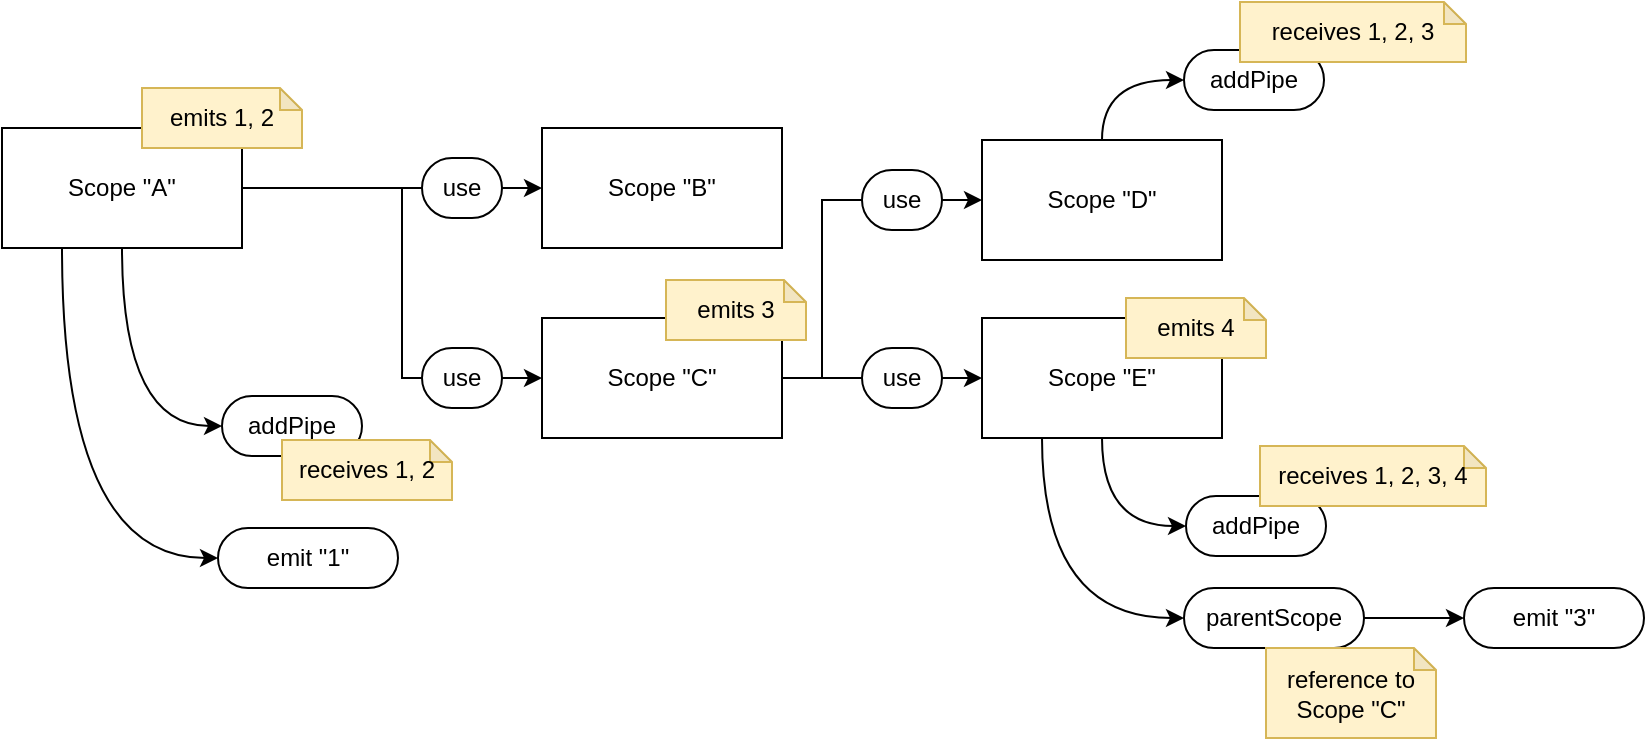 <mxfile version="22.0.2" type="device">
  <diagram name="page-1" id="nTteX_-L-bd6lsjCAH_5">
    <mxGraphModel dx="1594" dy="932" grid="1" gridSize="10" guides="1" tooltips="1" connect="1" arrows="1" fold="1" page="1" pageScale="1" pageWidth="827" pageHeight="1169" math="0" shadow="0">
      <root>
        <mxCell id="0" />
        <mxCell id="1" parent="0" />
        <mxCell id="9eBK2uxRpZhKmENK6tqD-3" value="" style="edgeStyle=orthogonalEdgeStyle;rounded=0;orthogonalLoop=1;jettySize=auto;html=1;exitX=1;exitY=0.5;exitDx=0;exitDy=0;entryX=0;entryY=0.5;entryDx=0;entryDy=0;" edge="1" parent="1" source="0EIq4OgII-BHYrVc7AHv-1" target="9eBK2uxRpZhKmENK6tqD-1">
          <mxGeometry x="0.394" relative="1" as="geometry">
            <mxPoint as="offset" />
          </mxGeometry>
        </mxCell>
        <mxCell id="9eBK2uxRpZhKmENK6tqD-4" style="edgeStyle=orthogonalEdgeStyle;rounded=0;orthogonalLoop=1;jettySize=auto;html=1;exitX=1;exitY=0.5;exitDx=0;exitDy=0;entryX=0;entryY=0.5;entryDx=0;entryDy=0;" edge="1" parent="1" source="0EIq4OgII-BHYrVc7AHv-1" target="9eBK2uxRpZhKmENK6tqD-2">
          <mxGeometry relative="1" as="geometry">
            <Array as="points">
              <mxPoint x="206" y="103" />
              <mxPoint x="206" y="198" />
            </Array>
          </mxGeometry>
        </mxCell>
        <mxCell id="9eBK2uxRpZhKmENK6tqD-20" style="edgeStyle=orthogonalEdgeStyle;rounded=0;orthogonalLoop=1;jettySize=auto;html=1;exitX=0.5;exitY=1;exitDx=0;exitDy=0;entryX=0;entryY=0.5;entryDx=0;entryDy=0;curved=1;" edge="1" parent="1" source="0EIq4OgII-BHYrVc7AHv-1" target="9eBK2uxRpZhKmENK6tqD-13">
          <mxGeometry relative="1" as="geometry">
            <mxPoint x="86" y="148" as="sourcePoint" />
          </mxGeometry>
        </mxCell>
        <mxCell id="9eBK2uxRpZhKmENK6tqD-42" style="edgeStyle=orthogonalEdgeStyle;rounded=0;orthogonalLoop=1;jettySize=auto;html=1;exitX=0.25;exitY=1;exitDx=0;exitDy=0;entryX=0;entryY=0.5;entryDx=0;entryDy=0;curved=1;" edge="1" parent="1" source="0EIq4OgII-BHYrVc7AHv-1" target="9eBK2uxRpZhKmENK6tqD-41">
          <mxGeometry relative="1" as="geometry" />
        </mxCell>
        <mxCell id="0EIq4OgII-BHYrVc7AHv-1" value="Scope &quot;A&quot;" style="rounded=0;whiteSpace=wrap;html=1;" parent="1" vertex="1">
          <mxGeometry x="6" y="73" width="120" height="60" as="geometry" />
        </mxCell>
        <mxCell id="9eBK2uxRpZhKmENK6tqD-1" value="Scope &quot;B&quot;" style="rounded=0;whiteSpace=wrap;html=1;" vertex="1" parent="1">
          <mxGeometry x="276" y="73" width="120" height="60" as="geometry" />
        </mxCell>
        <mxCell id="9eBK2uxRpZhKmENK6tqD-7" style="edgeStyle=orthogonalEdgeStyle;rounded=0;orthogonalLoop=1;jettySize=auto;html=1;exitX=1;exitY=0.5;exitDx=0;exitDy=0;entryX=0;entryY=0.5;entryDx=0;entryDy=0;" edge="1" parent="1" source="9eBK2uxRpZhKmENK6tqD-2" target="9eBK2uxRpZhKmENK6tqD-6">
          <mxGeometry relative="1" as="geometry">
            <Array as="points">
              <mxPoint x="416" y="198" />
              <mxPoint x="416" y="109" />
            </Array>
          </mxGeometry>
        </mxCell>
        <mxCell id="9eBK2uxRpZhKmENK6tqD-9" style="edgeStyle=orthogonalEdgeStyle;rounded=0;orthogonalLoop=1;jettySize=auto;html=1;exitX=1;exitY=0.5;exitDx=0;exitDy=0;entryX=0;entryY=0.5;entryDx=0;entryDy=0;" edge="1" parent="1" source="9eBK2uxRpZhKmENK6tqD-2" target="9eBK2uxRpZhKmENK6tqD-8">
          <mxGeometry relative="1" as="geometry">
            <mxPoint x="396" y="207" as="sourcePoint" />
            <Array as="points">
              <mxPoint x="406" y="198" />
              <mxPoint x="406" y="198" />
            </Array>
          </mxGeometry>
        </mxCell>
        <mxCell id="9eBK2uxRpZhKmENK6tqD-2" value="Scope &quot;C&quot;" style="rounded=0;whiteSpace=wrap;html=1;" vertex="1" parent="1">
          <mxGeometry x="276" y="168" width="120" height="60" as="geometry" />
        </mxCell>
        <mxCell id="9eBK2uxRpZhKmENK6tqD-46" style="edgeStyle=orthogonalEdgeStyle;rounded=0;orthogonalLoop=1;jettySize=auto;html=1;exitX=0.5;exitY=0;exitDx=0;exitDy=0;entryX=0;entryY=0.5;entryDx=0;entryDy=0;curved=1;" edge="1" parent="1" source="9eBK2uxRpZhKmENK6tqD-6" target="9eBK2uxRpZhKmENK6tqD-44">
          <mxGeometry relative="1" as="geometry" />
        </mxCell>
        <mxCell id="9eBK2uxRpZhKmENK6tqD-6" value="Scope &quot;D&quot;" style="rounded=0;whiteSpace=wrap;html=1;" vertex="1" parent="1">
          <mxGeometry x="496" y="79" width="120" height="60" as="geometry" />
        </mxCell>
        <mxCell id="9eBK2uxRpZhKmENK6tqD-21" style="edgeStyle=orthogonalEdgeStyle;rounded=0;orthogonalLoop=1;jettySize=auto;html=1;exitX=0.5;exitY=1;exitDx=0;exitDy=0;entryX=0;entryY=0.5;entryDx=0;entryDy=0;curved=1;" edge="1" parent="1" source="9eBK2uxRpZhKmENK6tqD-8" target="9eBK2uxRpZhKmENK6tqD-18">
          <mxGeometry relative="1" as="geometry" />
        </mxCell>
        <mxCell id="9eBK2uxRpZhKmENK6tqD-32" style="edgeStyle=orthogonalEdgeStyle;rounded=0;orthogonalLoop=1;jettySize=auto;html=1;exitX=0.25;exitY=1;exitDx=0;exitDy=0;entryX=0;entryY=0.5;entryDx=0;entryDy=0;curved=1;" edge="1" parent="1" source="9eBK2uxRpZhKmENK6tqD-8" target="9eBK2uxRpZhKmENK6tqD-31">
          <mxGeometry relative="1" as="geometry" />
        </mxCell>
        <mxCell id="9eBK2uxRpZhKmENK6tqD-8" value="Scope &quot;E&quot;" style="rounded=0;whiteSpace=wrap;html=1;" vertex="1" parent="1">
          <mxGeometry x="496" y="168" width="120" height="60" as="geometry" />
        </mxCell>
        <mxCell id="9eBK2uxRpZhKmENK6tqD-13" value="addPipe" style="rounded=1;whiteSpace=wrap;html=1;arcSize=50;" vertex="1" parent="1">
          <mxGeometry x="116" y="207" width="70" height="30" as="geometry" />
        </mxCell>
        <mxCell id="9eBK2uxRpZhKmENK6tqD-18" value="addPipe" style="rounded=1;whiteSpace=wrap;html=1;arcSize=50;" vertex="1" parent="1">
          <mxGeometry x="598" y="257" width="70" height="30" as="geometry" />
        </mxCell>
        <mxCell id="9eBK2uxRpZhKmENK6tqD-25" value="use" style="rounded=1;whiteSpace=wrap;html=1;arcSize=50;" vertex="1" parent="1">
          <mxGeometry x="216" y="88" width="40" height="30" as="geometry" />
        </mxCell>
        <mxCell id="9eBK2uxRpZhKmENK6tqD-26" value="use" style="rounded=1;whiteSpace=wrap;html=1;arcSize=50;" vertex="1" parent="1">
          <mxGeometry x="216" y="183" width="40" height="30" as="geometry" />
        </mxCell>
        <mxCell id="9eBK2uxRpZhKmENK6tqD-27" value="use" style="rounded=1;whiteSpace=wrap;html=1;arcSize=50;" vertex="1" parent="1">
          <mxGeometry x="436" y="94" width="40" height="30" as="geometry" />
        </mxCell>
        <mxCell id="9eBK2uxRpZhKmENK6tqD-29" value="use" style="rounded=1;whiteSpace=wrap;html=1;arcSize=50;" vertex="1" parent="1">
          <mxGeometry x="436" y="183" width="40" height="30" as="geometry" />
        </mxCell>
        <mxCell id="9eBK2uxRpZhKmENK6tqD-40" style="edgeStyle=orthogonalEdgeStyle;rounded=0;orthogonalLoop=1;jettySize=auto;html=1;exitX=1;exitY=0.5;exitDx=0;exitDy=0;entryX=0;entryY=0.5;entryDx=0;entryDy=0;curved=1;" edge="1" parent="1" source="9eBK2uxRpZhKmENK6tqD-31" target="9eBK2uxRpZhKmENK6tqD-39">
          <mxGeometry relative="1" as="geometry" />
        </mxCell>
        <mxCell id="9eBK2uxRpZhKmENK6tqD-31" value="parentScope" style="rounded=1;whiteSpace=wrap;html=1;arcSize=50;" vertex="1" parent="1">
          <mxGeometry x="597" y="303" width="90" height="30" as="geometry" />
        </mxCell>
        <mxCell id="9eBK2uxRpZhKmENK6tqD-34" value="emits 1, 2" style="shape=note;whiteSpace=wrap;html=1;backgroundOutline=1;darkOpacity=0.05;size=11;fillColor=#fff2cc;strokeColor=#d6b656;" vertex="1" parent="1">
          <mxGeometry x="76" y="53" width="80" height="30" as="geometry" />
        </mxCell>
        <mxCell id="9eBK2uxRpZhKmENK6tqD-35" value="emits 3" style="shape=note;whiteSpace=wrap;html=1;backgroundOutline=1;darkOpacity=0.05;size=11;fillColor=#fff2cc;strokeColor=#d6b656;" vertex="1" parent="1">
          <mxGeometry x="338" y="149" width="70" height="30" as="geometry" />
        </mxCell>
        <mxCell id="9eBK2uxRpZhKmENK6tqD-36" value="receives 1, 2" style="shape=note;whiteSpace=wrap;html=1;backgroundOutline=1;darkOpacity=0.05;size=11;fillColor=#fff2cc;strokeColor=#d6b656;" vertex="1" parent="1">
          <mxGeometry x="146" y="229" width="85" height="30" as="geometry" />
        </mxCell>
        <mxCell id="9eBK2uxRpZhKmENK6tqD-37" value="receives 1, 2, 3, 4" style="shape=note;whiteSpace=wrap;html=1;backgroundOutline=1;darkOpacity=0.05;size=11;fillColor=#fff2cc;strokeColor=#d6b656;" vertex="1" parent="1">
          <mxGeometry x="635" y="232" width="113" height="30" as="geometry" />
        </mxCell>
        <mxCell id="9eBK2uxRpZhKmENK6tqD-38" value="reference to Scope &quot;C&quot;" style="shape=note;whiteSpace=wrap;html=1;backgroundOutline=1;darkOpacity=0.05;size=11;fillColor=#fff2cc;strokeColor=#d6b656;" vertex="1" parent="1">
          <mxGeometry x="638" y="333" width="85" height="45" as="geometry" />
        </mxCell>
        <mxCell id="9eBK2uxRpZhKmENK6tqD-39" value="emit &quot;3&quot;" style="rounded=1;whiteSpace=wrap;html=1;arcSize=50;" vertex="1" parent="1">
          <mxGeometry x="737" y="303" width="90" height="30" as="geometry" />
        </mxCell>
        <mxCell id="9eBK2uxRpZhKmENK6tqD-41" value="emit &quot;1&quot;" style="rounded=1;whiteSpace=wrap;html=1;arcSize=50;" vertex="1" parent="1">
          <mxGeometry x="114" y="273" width="90" height="30" as="geometry" />
        </mxCell>
        <mxCell id="9eBK2uxRpZhKmENK6tqD-43" value="emits 4" style="shape=note;whiteSpace=wrap;html=1;backgroundOutline=1;darkOpacity=0.05;size=11;fillColor=#fff2cc;strokeColor=#d6b656;" vertex="1" parent="1">
          <mxGeometry x="568" y="158" width="70" height="30" as="geometry" />
        </mxCell>
        <mxCell id="9eBK2uxRpZhKmENK6tqD-44" value="addPipe" style="rounded=1;whiteSpace=wrap;html=1;arcSize=50;" vertex="1" parent="1">
          <mxGeometry x="597" y="34" width="70" height="30" as="geometry" />
        </mxCell>
        <mxCell id="9eBK2uxRpZhKmENK6tqD-45" value="receives 1, 2, 3" style="shape=note;whiteSpace=wrap;html=1;backgroundOutline=1;darkOpacity=0.05;size=11;fillColor=#fff2cc;strokeColor=#d6b656;" vertex="1" parent="1">
          <mxGeometry x="625" y="10" width="113" height="30" as="geometry" />
        </mxCell>
      </root>
    </mxGraphModel>
  </diagram>
</mxfile>

